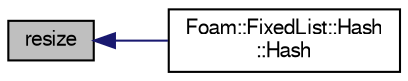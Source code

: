 digraph "resize"
{
  bgcolor="transparent";
  edge [fontname="FreeSans",fontsize="10",labelfontname="FreeSans",labelfontsize="10"];
  node [fontname="FreeSans",fontsize="10",shape=record];
  rankdir="LR";
  Node65 [label="resize",height=0.2,width=0.4,color="black", fillcolor="grey75", style="filled", fontcolor="black"];
  Node65 -> Node66 [dir="back",color="midnightblue",fontsize="10",style="solid",fontname="FreeSans"];
  Node66 [label="Foam::FixedList::Hash\l::Hash",height=0.2,width=0.4,color="black",URL="$a25898.html#a7d97a81e3e1f24c0b1785ac1c1d193e8"];
}

